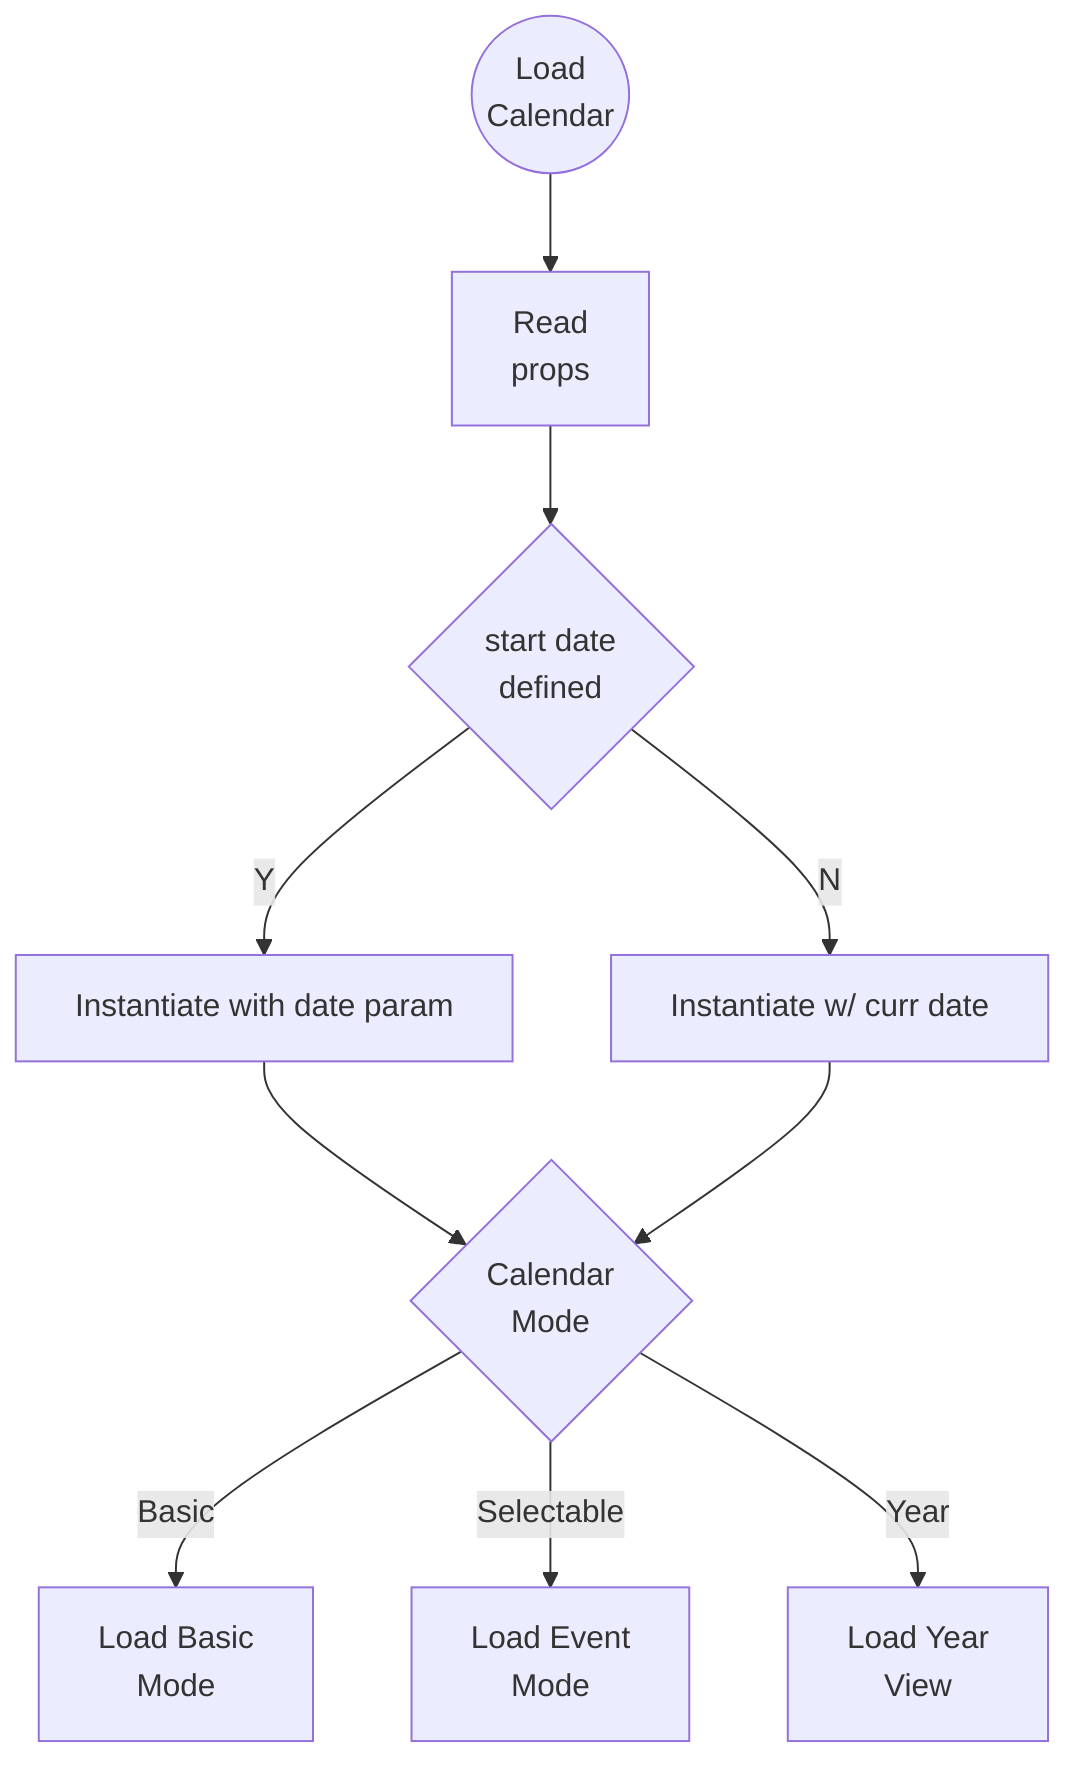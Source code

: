 graph TD
    %% Load Calendar
    A((Load <br/>Calendar)) --> B[Read <br> props]
    B --> C{start date <br/> defined}
    %% Instantiate with Date.now()
    C -- Y --> D[Instantiate with date param]
    %% Instantiate with startdate prop
    C -- N --> E[Instantiate w/ curr date]

    %% check calendar mode
    D --> F{Calendar <br> Mode}
    E --> F{Calendar <br> Mode}

    F -- Basic --> G[Load Basic<br>Mode]
    F -- Selectable --> H[Load Event<br>Mode]
    F -- Year --> I[Load Year <br>View]